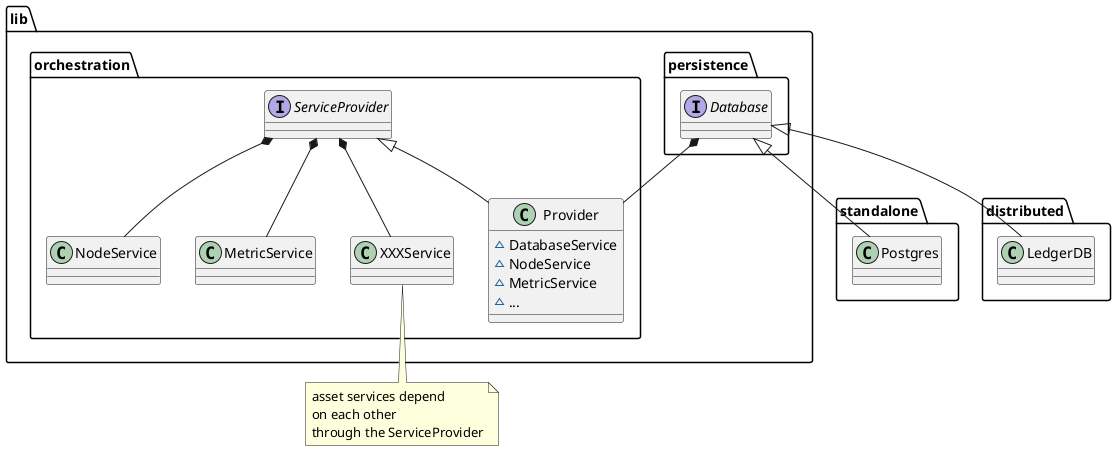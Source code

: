 @startuml

interface lib.persistence.Database
lib.persistence.Database <|-- standalone.Postgres
lib.persistence.Database <|-- distributed.LedgerDB

lib.persistence.Database *-- lib.orchestration.Provider
interface lib.orchestration.ServiceProvider
class lib.orchestration.Provider {
  ~DatabaseService
  ~NodeService
  ~MetricService
  ~...
}
lib.orchestration.ServiceProvider <|-- lib.orchestration.Provider

lib.orchestration.ServiceProvider *-- lib.orchestration.NodeService
lib.orchestration.ServiceProvider *-- lib.orchestration.MetricService
lib.orchestration.ServiceProvider *-- lib.orchestration.XXXService
note bottom
asset services depend
on each other
through the ServiceProvider
end note

@enduml
